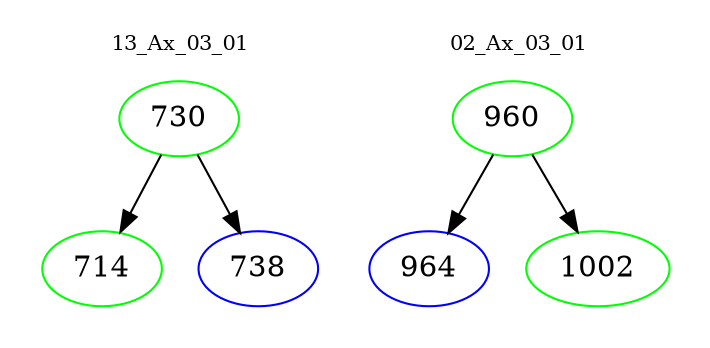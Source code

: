 digraph{
subgraph cluster_0 {
color = white
label = "13_Ax_03_01";
fontsize=10;
T0_730 [label="730", color="green"]
T0_730 -> T0_714 [color="black"]
T0_714 [label="714", color="green"]
T0_730 -> T0_738 [color="black"]
T0_738 [label="738", color="blue"]
}
subgraph cluster_1 {
color = white
label = "02_Ax_03_01";
fontsize=10;
T1_960 [label="960", color="green"]
T1_960 -> T1_964 [color="black"]
T1_964 [label="964", color="blue"]
T1_960 -> T1_1002 [color="black"]
T1_1002 [label="1002", color="green"]
}
}
